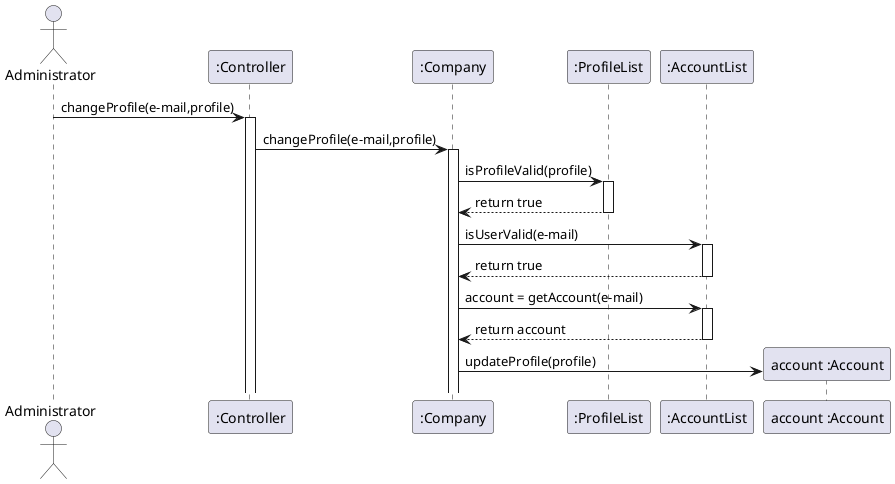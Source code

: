 
@startuml

/'autonumber'/
actor Administrator
participant ":Controller" as Controller
participant ":Company" as company
participant ":ProfileList" as profileList
participant ":AccountList" as userList
participant "account :Account" as account


Administrator -> Controller: changeProfile(e-mail,profile)
activate Controller
Controller -> company: changeProfile(e-mail,profile)
activate company
company -> profileList: isProfileValid(profile)
activate profileList
profileList --> company: return true
deactivate profileList
company -> userList: isUserValid(e-mail)
activate userList
userList --> company: return true
deactivate userList
company -> userList: account = getAccount(e-mail)
activate userList
userList --> company: return account
deactivate userList

create account
company -> account: updateProfile(profile)

/'Controller -> Controller: isUserValid (e-mail)
Controller -> Controller: isProfileValid (profile)

Controller --> account: changeProfile (e-mail, profile)'/

@enduml
